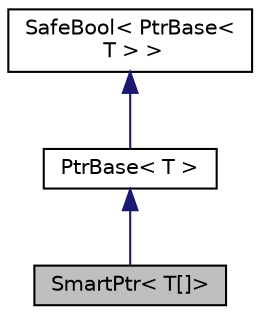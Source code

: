 digraph "SmartPtr&lt; T[]&gt;"
{
  edge [fontname="Helvetica",fontsize="10",labelfontname="Helvetica",labelfontsize="10"];
  node [fontname="Helvetica",fontsize="10",shape=record];
  Node0 [label="SmartPtr\< T[]\>",height=0.2,width=0.4,color="black", fillcolor="grey75", style="filled", fontcolor="black"];
  Node1 -> Node0 [dir="back",color="midnightblue",fontsize="10",style="solid",fontname="Helvetica"];
  Node1 [label="PtrBase\< T \>",height=0.2,width=0.4,color="black", fillcolor="white", style="filled",URL="$structevo_1_1_ptr_base.html"];
  Node2 -> Node1 [dir="back",color="midnightblue",fontsize="10",style="solid",fontname="Helvetica"];
  Node2 [label="SafeBool\< PtrBase\<\l T \> \>",height=0.2,width=0.4,color="black", fillcolor="white", style="filled",URL="$classevo_1_1_safe_bool.html"];
}
